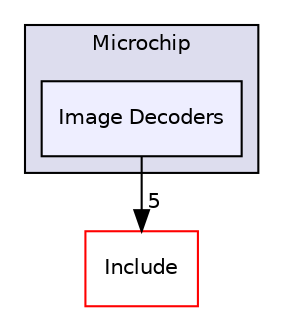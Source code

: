 digraph "C:/Users/mainuser/Desktop/School/SeniorProject/EthKitTCP/Microchip/Image Decoders" {
  compound=true
  node [ fontsize="10", fontname="Helvetica"];
  edge [ labelfontsize="10", labelfontname="Helvetica"];
  subgraph clusterdir_75a0e0ee32de9d5f6d78f757d89d8692 {
    graph [ bgcolor="#ddddee", pencolor="black", label="Microchip" fontname="Helvetica", fontsize="10", URL="dir_75a0e0ee32de9d5f6d78f757d89d8692.html"]
  dir_ed405ef87bb229c6de082914b1a99492 [shape=box, label="Image Decoders", style="filled", fillcolor="#eeeeff", pencolor="black", URL="dir_ed405ef87bb229c6de082914b1a99492.html"];
  }
  dir_7ce300d8a919a620616ec6bc64c02d37 [shape=box label="Include" fillcolor="white" style="filled" color="red" URL="dir_7ce300d8a919a620616ec6bc64c02d37.html"];
  dir_ed405ef87bb229c6de082914b1a99492->dir_7ce300d8a919a620616ec6bc64c02d37 [headlabel="5", labeldistance=1.5 headhref="dir_000021_000022.html"];
}
